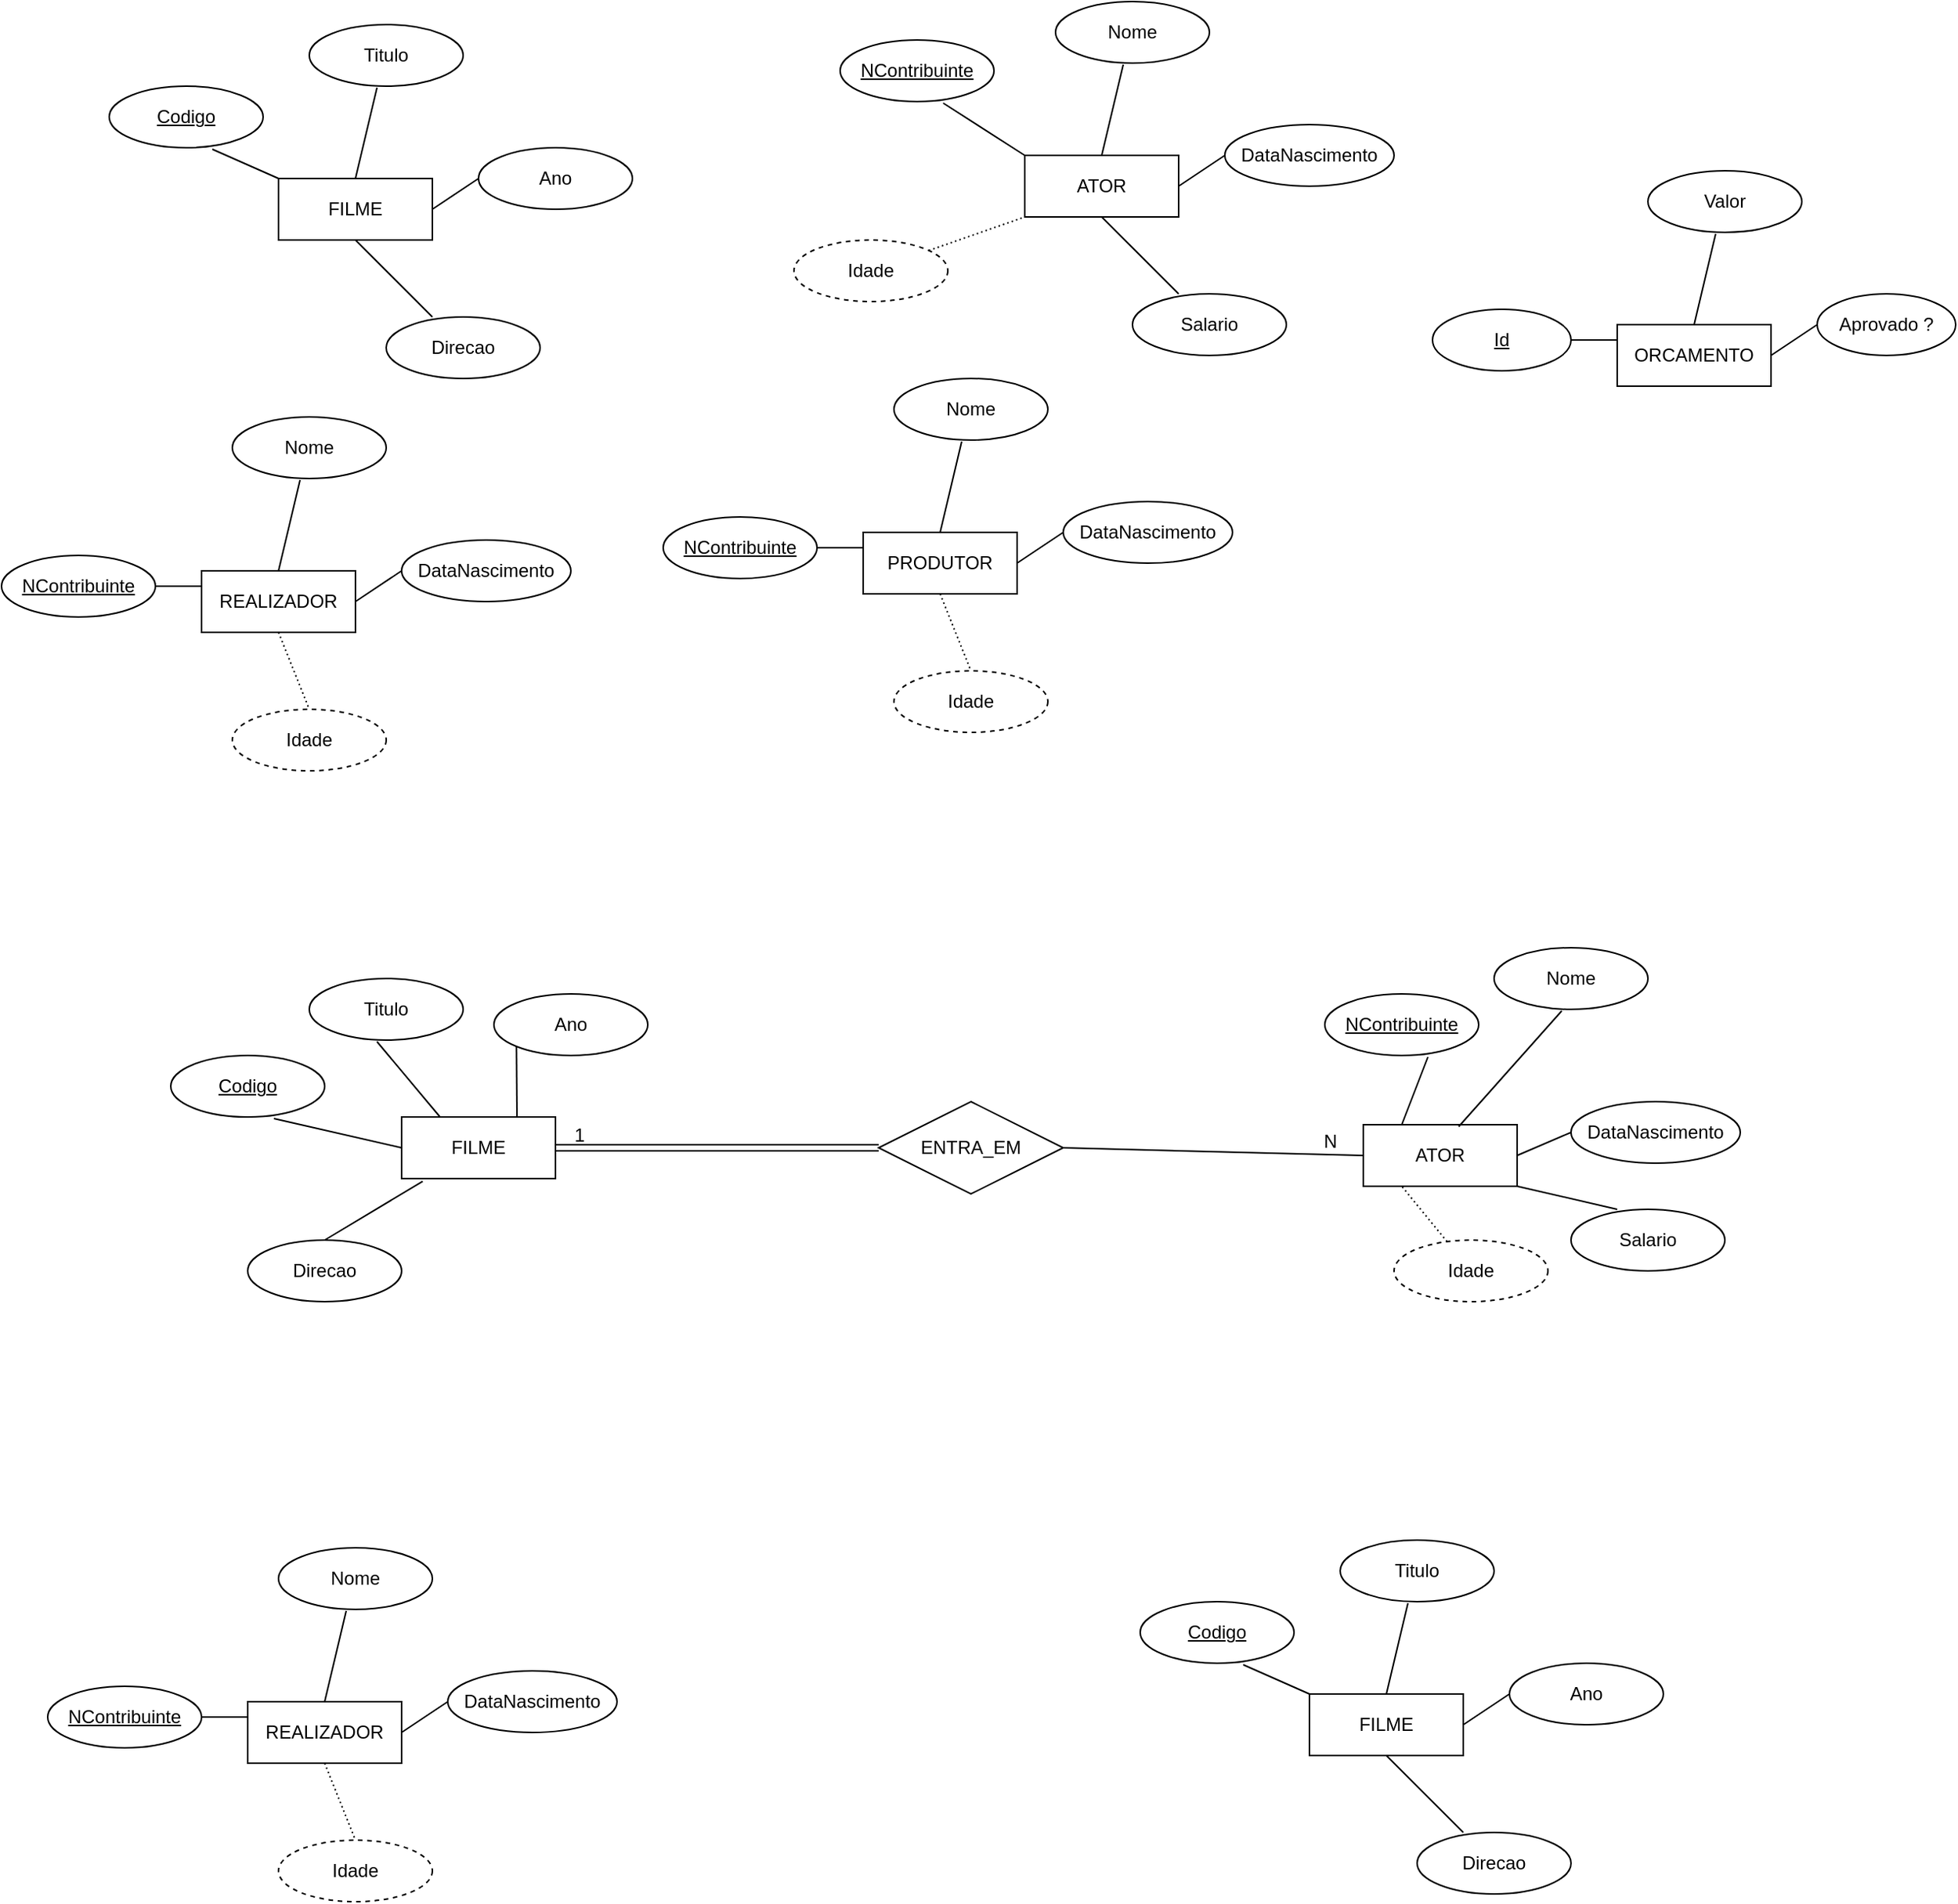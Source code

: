 <mxfile version="24.7.17">
  <diagram name="Página-1" id="Zy3ypAEwutqIXNviKDJ9">
    <mxGraphModel dx="1625" dy="1004" grid="1" gridSize="10" guides="1" tooltips="1" connect="1" arrows="1" fold="1" page="1" pageScale="1" pageWidth="2339" pageHeight="3300" math="0" shadow="0">
      <root>
        <mxCell id="0" />
        <mxCell id="1" parent="0" />
        <mxCell id="h9_s0LnQ5q5esMZgo8oQ-1" value="FILME" style="whiteSpace=wrap;html=1;align=center;" vertex="1" parent="1">
          <mxGeometry x="190" y="120" width="100" height="40" as="geometry" />
        </mxCell>
        <mxCell id="h9_s0LnQ5q5esMZgo8oQ-2" value="Titulo" style="ellipse;whiteSpace=wrap;html=1;align=center;" vertex="1" parent="1">
          <mxGeometry x="210" y="20" width="100" height="40" as="geometry" />
        </mxCell>
        <mxCell id="h9_s0LnQ5q5esMZgo8oQ-3" value="Ano" style="ellipse;whiteSpace=wrap;html=1;align=center;" vertex="1" parent="1">
          <mxGeometry x="320" y="100" width="100" height="40" as="geometry" />
        </mxCell>
        <mxCell id="h9_s0LnQ5q5esMZgo8oQ-4" value="Direcao" style="ellipse;whiteSpace=wrap;html=1;align=center;" vertex="1" parent="1">
          <mxGeometry x="260" y="210" width="100" height="40" as="geometry" />
        </mxCell>
        <mxCell id="h9_s0LnQ5q5esMZgo8oQ-5" value="Codigo" style="ellipse;whiteSpace=wrap;html=1;align=center;fontStyle=4;" vertex="1" parent="1">
          <mxGeometry x="80" y="60" width="100" height="40" as="geometry" />
        </mxCell>
        <mxCell id="h9_s0LnQ5q5esMZgo8oQ-6" value="" style="endArrow=none;html=1;rounded=0;exitX=0.67;exitY=1.025;exitDx=0;exitDy=0;exitPerimeter=0;entryX=0;entryY=0;entryDx=0;entryDy=0;" edge="1" parent="1" source="h9_s0LnQ5q5esMZgo8oQ-5" target="h9_s0LnQ5q5esMZgo8oQ-1">
          <mxGeometry relative="1" as="geometry">
            <mxPoint x="160" y="140" as="sourcePoint" />
            <mxPoint x="320" y="140" as="targetPoint" />
          </mxGeometry>
        </mxCell>
        <mxCell id="h9_s0LnQ5q5esMZgo8oQ-7" value="" style="endArrow=none;html=1;rounded=0;exitX=0.5;exitY=0;exitDx=0;exitDy=0;entryX=0.44;entryY=1.025;entryDx=0;entryDy=0;entryPerimeter=0;" edge="1" parent="1" source="h9_s0LnQ5q5esMZgo8oQ-1" target="h9_s0LnQ5q5esMZgo8oQ-2">
          <mxGeometry relative="1" as="geometry">
            <mxPoint x="127" y="91" as="sourcePoint" />
            <mxPoint x="200" y="130" as="targetPoint" />
          </mxGeometry>
        </mxCell>
        <mxCell id="h9_s0LnQ5q5esMZgo8oQ-8" value="" style="endArrow=none;html=1;rounded=0;exitX=1;exitY=0.5;exitDx=0;exitDy=0;entryX=0;entryY=0.5;entryDx=0;entryDy=0;" edge="1" parent="1" source="h9_s0LnQ5q5esMZgo8oQ-1" target="h9_s0LnQ5q5esMZgo8oQ-3">
          <mxGeometry relative="1" as="geometry">
            <mxPoint x="137" y="101" as="sourcePoint" />
            <mxPoint x="210" y="140" as="targetPoint" />
          </mxGeometry>
        </mxCell>
        <mxCell id="h9_s0LnQ5q5esMZgo8oQ-9" value="" style="endArrow=none;html=1;rounded=0;exitX=0.5;exitY=1;exitDx=0;exitDy=0;entryX=0.3;entryY=0;entryDx=0;entryDy=0;entryPerimeter=0;" edge="1" parent="1" source="h9_s0LnQ5q5esMZgo8oQ-1" target="h9_s0LnQ5q5esMZgo8oQ-4">
          <mxGeometry relative="1" as="geometry">
            <mxPoint x="147" y="111" as="sourcePoint" />
            <mxPoint x="220" y="150" as="targetPoint" />
          </mxGeometry>
        </mxCell>
        <mxCell id="h9_s0LnQ5q5esMZgo8oQ-10" value="ATOR" style="whiteSpace=wrap;html=1;align=center;" vertex="1" parent="1">
          <mxGeometry x="675" y="105" width="100" height="40" as="geometry" />
        </mxCell>
        <mxCell id="h9_s0LnQ5q5esMZgo8oQ-11" value="Nome" style="ellipse;whiteSpace=wrap;html=1;align=center;" vertex="1" parent="1">
          <mxGeometry x="695" y="5" width="100" height="40" as="geometry" />
        </mxCell>
        <mxCell id="h9_s0LnQ5q5esMZgo8oQ-12" value="DataNascimento" style="ellipse;whiteSpace=wrap;html=1;align=center;" vertex="1" parent="1">
          <mxGeometry x="805" y="85" width="110" height="40" as="geometry" />
        </mxCell>
        <mxCell id="h9_s0LnQ5q5esMZgo8oQ-13" value="Salario" style="ellipse;whiteSpace=wrap;html=1;align=center;" vertex="1" parent="1">
          <mxGeometry x="745" y="195" width="100" height="40" as="geometry" />
        </mxCell>
        <mxCell id="h9_s0LnQ5q5esMZgo8oQ-14" value="NContribuinte" style="ellipse;whiteSpace=wrap;html=1;align=center;fontStyle=4;" vertex="1" parent="1">
          <mxGeometry x="555" y="30" width="100" height="40" as="geometry" />
        </mxCell>
        <mxCell id="h9_s0LnQ5q5esMZgo8oQ-15" value="" style="endArrow=none;html=1;rounded=0;exitX=0.67;exitY=1.025;exitDx=0;exitDy=0;exitPerimeter=0;entryX=0;entryY=0;entryDx=0;entryDy=0;" edge="1" parent="1" source="h9_s0LnQ5q5esMZgo8oQ-14" target="h9_s0LnQ5q5esMZgo8oQ-10">
          <mxGeometry relative="1" as="geometry">
            <mxPoint x="645" y="125" as="sourcePoint" />
            <mxPoint x="805" y="125" as="targetPoint" />
          </mxGeometry>
        </mxCell>
        <mxCell id="h9_s0LnQ5q5esMZgo8oQ-16" value="" style="endArrow=none;html=1;rounded=0;exitX=0.5;exitY=0;exitDx=0;exitDy=0;entryX=0.44;entryY=1.025;entryDx=0;entryDy=0;entryPerimeter=0;" edge="1" parent="1" source="h9_s0LnQ5q5esMZgo8oQ-10" target="h9_s0LnQ5q5esMZgo8oQ-11">
          <mxGeometry relative="1" as="geometry">
            <mxPoint x="612" y="76" as="sourcePoint" />
            <mxPoint x="685" y="115" as="targetPoint" />
          </mxGeometry>
        </mxCell>
        <mxCell id="h9_s0LnQ5q5esMZgo8oQ-17" value="" style="endArrow=none;html=1;rounded=0;exitX=1;exitY=0.5;exitDx=0;exitDy=0;entryX=0;entryY=0.5;entryDx=0;entryDy=0;" edge="1" parent="1" source="h9_s0LnQ5q5esMZgo8oQ-10" target="h9_s0LnQ5q5esMZgo8oQ-12">
          <mxGeometry relative="1" as="geometry">
            <mxPoint x="622" y="86" as="sourcePoint" />
            <mxPoint x="695" y="125" as="targetPoint" />
          </mxGeometry>
        </mxCell>
        <mxCell id="h9_s0LnQ5q5esMZgo8oQ-18" value="" style="endArrow=none;html=1;rounded=0;exitX=0.5;exitY=1;exitDx=0;exitDy=0;entryX=0.3;entryY=0;entryDx=0;entryDy=0;entryPerimeter=0;" edge="1" parent="1" source="h9_s0LnQ5q5esMZgo8oQ-10" target="h9_s0LnQ5q5esMZgo8oQ-13">
          <mxGeometry relative="1" as="geometry">
            <mxPoint x="632" y="96" as="sourcePoint" />
            <mxPoint x="705" y="135" as="targetPoint" />
          </mxGeometry>
        </mxCell>
        <mxCell id="h9_s0LnQ5q5esMZgo8oQ-19" value="Idade" style="ellipse;whiteSpace=wrap;html=1;align=center;dashed=1;" vertex="1" parent="1">
          <mxGeometry x="525" y="160" width="100" height="40" as="geometry" />
        </mxCell>
        <mxCell id="h9_s0LnQ5q5esMZgo8oQ-20" value="" style="endArrow=none;html=1;rounded=0;dashed=1;dashPattern=1 2;entryX=0;entryY=1;entryDx=0;entryDy=0;" edge="1" parent="1" source="h9_s0LnQ5q5esMZgo8oQ-19" target="h9_s0LnQ5q5esMZgo8oQ-10">
          <mxGeometry relative="1" as="geometry">
            <mxPoint x="425" y="350" as="sourcePoint" />
            <mxPoint x="585" y="350" as="targetPoint" />
          </mxGeometry>
        </mxCell>
        <mxCell id="h9_s0LnQ5q5esMZgo8oQ-22" value="REALIZADOR" style="whiteSpace=wrap;html=1;align=center;" vertex="1" parent="1">
          <mxGeometry x="140" y="375" width="100" height="40" as="geometry" />
        </mxCell>
        <mxCell id="h9_s0LnQ5q5esMZgo8oQ-23" value="Nome" style="ellipse;whiteSpace=wrap;html=1;align=center;" vertex="1" parent="1">
          <mxGeometry x="160" y="275" width="100" height="40" as="geometry" />
        </mxCell>
        <mxCell id="h9_s0LnQ5q5esMZgo8oQ-24" value="DataNascimento" style="ellipse;whiteSpace=wrap;html=1;align=center;" vertex="1" parent="1">
          <mxGeometry x="270" y="355" width="110" height="40" as="geometry" />
        </mxCell>
        <mxCell id="h9_s0LnQ5q5esMZgo8oQ-26" value="NContribuinte" style="ellipse;whiteSpace=wrap;html=1;align=center;fontStyle=4;" vertex="1" parent="1">
          <mxGeometry x="10" y="365" width="100" height="40" as="geometry" />
        </mxCell>
        <mxCell id="h9_s0LnQ5q5esMZgo8oQ-27" value="" style="endArrow=none;html=1;rounded=0;exitX=1;exitY=0.5;exitDx=0;exitDy=0;entryX=0;entryY=0.25;entryDx=0;entryDy=0;" edge="1" parent="1" source="h9_s0LnQ5q5esMZgo8oQ-26" target="h9_s0LnQ5q5esMZgo8oQ-22">
          <mxGeometry relative="1" as="geometry">
            <mxPoint x="110" y="395" as="sourcePoint" />
            <mxPoint x="270" y="395" as="targetPoint" />
          </mxGeometry>
        </mxCell>
        <mxCell id="h9_s0LnQ5q5esMZgo8oQ-28" value="" style="endArrow=none;html=1;rounded=0;exitX=0.5;exitY=0;exitDx=0;exitDy=0;entryX=0.44;entryY=1.025;entryDx=0;entryDy=0;entryPerimeter=0;" edge="1" parent="1" source="h9_s0LnQ5q5esMZgo8oQ-22" target="h9_s0LnQ5q5esMZgo8oQ-23">
          <mxGeometry relative="1" as="geometry">
            <mxPoint x="77" y="346" as="sourcePoint" />
            <mxPoint x="150" y="385" as="targetPoint" />
          </mxGeometry>
        </mxCell>
        <mxCell id="h9_s0LnQ5q5esMZgo8oQ-29" value="" style="endArrow=none;html=1;rounded=0;exitX=1;exitY=0.5;exitDx=0;exitDy=0;entryX=0;entryY=0.5;entryDx=0;entryDy=0;" edge="1" parent="1" source="h9_s0LnQ5q5esMZgo8oQ-22" target="h9_s0LnQ5q5esMZgo8oQ-24">
          <mxGeometry relative="1" as="geometry">
            <mxPoint x="87" y="356" as="sourcePoint" />
            <mxPoint x="160" y="395" as="targetPoint" />
          </mxGeometry>
        </mxCell>
        <mxCell id="h9_s0LnQ5q5esMZgo8oQ-31" value="Idade" style="ellipse;whiteSpace=wrap;html=1;align=center;dashed=1;" vertex="1" parent="1">
          <mxGeometry x="160" y="465" width="100" height="40" as="geometry" />
        </mxCell>
        <mxCell id="h9_s0LnQ5q5esMZgo8oQ-32" value="" style="endArrow=none;html=1;rounded=0;dashed=1;dashPattern=1 2;entryX=0.5;entryY=0;entryDx=0;entryDy=0;exitX=0.5;exitY=1;exitDx=0;exitDy=0;" edge="1" parent="1" source="h9_s0LnQ5q5esMZgo8oQ-22" target="h9_s0LnQ5q5esMZgo8oQ-31">
          <mxGeometry relative="1" as="geometry">
            <mxPoint x="480" y="335" as="sourcePoint" />
            <mxPoint x="640" y="335" as="targetPoint" />
          </mxGeometry>
        </mxCell>
        <mxCell id="h9_s0LnQ5q5esMZgo8oQ-34" value="PRODUTOR" style="whiteSpace=wrap;html=1;align=center;" vertex="1" parent="1">
          <mxGeometry x="570" y="350" width="100" height="40" as="geometry" />
        </mxCell>
        <mxCell id="h9_s0LnQ5q5esMZgo8oQ-35" value="Nome" style="ellipse;whiteSpace=wrap;html=1;align=center;" vertex="1" parent="1">
          <mxGeometry x="590" y="250" width="100" height="40" as="geometry" />
        </mxCell>
        <mxCell id="h9_s0LnQ5q5esMZgo8oQ-36" value="DataNascimento" style="ellipse;whiteSpace=wrap;html=1;align=center;" vertex="1" parent="1">
          <mxGeometry x="700" y="330" width="110" height="40" as="geometry" />
        </mxCell>
        <mxCell id="h9_s0LnQ5q5esMZgo8oQ-37" value="NContribuinte" style="ellipse;whiteSpace=wrap;html=1;align=center;fontStyle=4;" vertex="1" parent="1">
          <mxGeometry x="440" y="340" width="100" height="40" as="geometry" />
        </mxCell>
        <mxCell id="h9_s0LnQ5q5esMZgo8oQ-38" value="" style="endArrow=none;html=1;rounded=0;exitX=1;exitY=0.5;exitDx=0;exitDy=0;entryX=0;entryY=0.25;entryDx=0;entryDy=0;" edge="1" parent="1" source="h9_s0LnQ5q5esMZgo8oQ-37" target="h9_s0LnQ5q5esMZgo8oQ-34">
          <mxGeometry relative="1" as="geometry">
            <mxPoint x="540" y="370" as="sourcePoint" />
            <mxPoint x="700" y="370" as="targetPoint" />
          </mxGeometry>
        </mxCell>
        <mxCell id="h9_s0LnQ5q5esMZgo8oQ-39" value="" style="endArrow=none;html=1;rounded=0;exitX=0.5;exitY=0;exitDx=0;exitDy=0;entryX=0.44;entryY=1.025;entryDx=0;entryDy=0;entryPerimeter=0;" edge="1" parent="1" source="h9_s0LnQ5q5esMZgo8oQ-34" target="h9_s0LnQ5q5esMZgo8oQ-35">
          <mxGeometry relative="1" as="geometry">
            <mxPoint x="507" y="321" as="sourcePoint" />
            <mxPoint x="580" y="360" as="targetPoint" />
          </mxGeometry>
        </mxCell>
        <mxCell id="h9_s0LnQ5q5esMZgo8oQ-40" value="" style="endArrow=none;html=1;rounded=0;exitX=1;exitY=0.5;exitDx=0;exitDy=0;entryX=0;entryY=0.5;entryDx=0;entryDy=0;" edge="1" parent="1" source="h9_s0LnQ5q5esMZgo8oQ-34" target="h9_s0LnQ5q5esMZgo8oQ-36">
          <mxGeometry relative="1" as="geometry">
            <mxPoint x="517" y="331" as="sourcePoint" />
            <mxPoint x="590" y="370" as="targetPoint" />
          </mxGeometry>
        </mxCell>
        <mxCell id="h9_s0LnQ5q5esMZgo8oQ-41" value="Idade" style="ellipse;whiteSpace=wrap;html=1;align=center;dashed=1;" vertex="1" parent="1">
          <mxGeometry x="590" y="440" width="100" height="40" as="geometry" />
        </mxCell>
        <mxCell id="h9_s0LnQ5q5esMZgo8oQ-42" value="" style="endArrow=none;html=1;rounded=0;dashed=1;dashPattern=1 2;entryX=0.5;entryY=0;entryDx=0;entryDy=0;exitX=0.5;exitY=1;exitDx=0;exitDy=0;" edge="1" parent="1" source="h9_s0LnQ5q5esMZgo8oQ-34" target="h9_s0LnQ5q5esMZgo8oQ-41">
          <mxGeometry relative="1" as="geometry">
            <mxPoint x="910" y="310" as="sourcePoint" />
            <mxPoint x="1070" y="310" as="targetPoint" />
          </mxGeometry>
        </mxCell>
        <mxCell id="h9_s0LnQ5q5esMZgo8oQ-43" value="ORCAMENTO" style="whiteSpace=wrap;html=1;align=center;" vertex="1" parent="1">
          <mxGeometry x="1060" y="215" width="100" height="40" as="geometry" />
        </mxCell>
        <mxCell id="h9_s0LnQ5q5esMZgo8oQ-44" value="Valor" style="ellipse;whiteSpace=wrap;html=1;align=center;" vertex="1" parent="1">
          <mxGeometry x="1080" y="115" width="100" height="40" as="geometry" />
        </mxCell>
        <mxCell id="h9_s0LnQ5q5esMZgo8oQ-45" value="Aprovado ?" style="ellipse;whiteSpace=wrap;html=1;align=center;" vertex="1" parent="1">
          <mxGeometry x="1190" y="195" width="90" height="40" as="geometry" />
        </mxCell>
        <mxCell id="h9_s0LnQ5q5esMZgo8oQ-46" value="Id" style="ellipse;whiteSpace=wrap;html=1;align=center;fontStyle=4;" vertex="1" parent="1">
          <mxGeometry x="940" y="205" width="90" height="40" as="geometry" />
        </mxCell>
        <mxCell id="h9_s0LnQ5q5esMZgo8oQ-47" value="" style="endArrow=none;html=1;rounded=0;exitX=1;exitY=0.5;exitDx=0;exitDy=0;entryX=0;entryY=0.25;entryDx=0;entryDy=0;" edge="1" parent="1" source="h9_s0LnQ5q5esMZgo8oQ-46" target="h9_s0LnQ5q5esMZgo8oQ-43">
          <mxGeometry relative="1" as="geometry">
            <mxPoint x="1030" y="235" as="sourcePoint" />
            <mxPoint x="1190" y="235" as="targetPoint" />
          </mxGeometry>
        </mxCell>
        <mxCell id="h9_s0LnQ5q5esMZgo8oQ-48" value="" style="endArrow=none;html=1;rounded=0;exitX=0.5;exitY=0;exitDx=0;exitDy=0;entryX=0.44;entryY=1.025;entryDx=0;entryDy=0;entryPerimeter=0;" edge="1" parent="1" source="h9_s0LnQ5q5esMZgo8oQ-43" target="h9_s0LnQ5q5esMZgo8oQ-44">
          <mxGeometry relative="1" as="geometry">
            <mxPoint x="997" y="186" as="sourcePoint" />
            <mxPoint x="1070" y="225" as="targetPoint" />
          </mxGeometry>
        </mxCell>
        <mxCell id="h9_s0LnQ5q5esMZgo8oQ-49" value="" style="endArrow=none;html=1;rounded=0;exitX=1;exitY=0.5;exitDx=0;exitDy=0;entryX=0;entryY=0.5;entryDx=0;entryDy=0;" edge="1" parent="1" source="h9_s0LnQ5q5esMZgo8oQ-43" target="h9_s0LnQ5q5esMZgo8oQ-45">
          <mxGeometry relative="1" as="geometry">
            <mxPoint x="1007" y="196" as="sourcePoint" />
            <mxPoint x="1080" y="235" as="targetPoint" />
          </mxGeometry>
        </mxCell>
        <mxCell id="h9_s0LnQ5q5esMZgo8oQ-52" value="ENTRA_EM" style="shape=rhombus;perimeter=rhombusPerimeter;whiteSpace=wrap;html=1;align=center;" vertex="1" parent="1">
          <mxGeometry x="580" y="720" width="120" height="60" as="geometry" />
        </mxCell>
        <mxCell id="h9_s0LnQ5q5esMZgo8oQ-53" value="FILME" style="whiteSpace=wrap;html=1;align=center;" vertex="1" parent="1">
          <mxGeometry x="270" y="730" width="100" height="40" as="geometry" />
        </mxCell>
        <mxCell id="h9_s0LnQ5q5esMZgo8oQ-54" value="Titulo" style="ellipse;whiteSpace=wrap;html=1;align=center;" vertex="1" parent="1">
          <mxGeometry x="210" y="640" width="100" height="40" as="geometry" />
        </mxCell>
        <mxCell id="h9_s0LnQ5q5esMZgo8oQ-55" value="Ano" style="ellipse;whiteSpace=wrap;html=1;align=center;" vertex="1" parent="1">
          <mxGeometry x="330" y="650" width="100" height="40" as="geometry" />
        </mxCell>
        <mxCell id="h9_s0LnQ5q5esMZgo8oQ-56" value="Direcao" style="ellipse;whiteSpace=wrap;html=1;align=center;" vertex="1" parent="1">
          <mxGeometry x="170" y="810" width="100" height="40" as="geometry" />
        </mxCell>
        <mxCell id="h9_s0LnQ5q5esMZgo8oQ-57" value="Codigo" style="ellipse;whiteSpace=wrap;html=1;align=center;fontStyle=4;" vertex="1" parent="1">
          <mxGeometry x="120" y="690" width="100" height="40" as="geometry" />
        </mxCell>
        <mxCell id="h9_s0LnQ5q5esMZgo8oQ-58" value="" style="endArrow=none;html=1;rounded=0;exitX=0.67;exitY=1.025;exitDx=0;exitDy=0;exitPerimeter=0;entryX=0;entryY=0.5;entryDx=0;entryDy=0;" edge="1" parent="1" source="h9_s0LnQ5q5esMZgo8oQ-57" target="h9_s0LnQ5q5esMZgo8oQ-53">
          <mxGeometry relative="1" as="geometry">
            <mxPoint x="240" y="750" as="sourcePoint" />
            <mxPoint x="400" y="750" as="targetPoint" />
          </mxGeometry>
        </mxCell>
        <mxCell id="h9_s0LnQ5q5esMZgo8oQ-59" value="" style="endArrow=none;html=1;rounded=0;exitX=0.25;exitY=0;exitDx=0;exitDy=0;entryX=0.44;entryY=1.025;entryDx=0;entryDy=0;entryPerimeter=0;" edge="1" parent="1" source="h9_s0LnQ5q5esMZgo8oQ-53" target="h9_s0LnQ5q5esMZgo8oQ-54">
          <mxGeometry relative="1" as="geometry">
            <mxPoint x="207" y="701" as="sourcePoint" />
            <mxPoint x="280" y="740" as="targetPoint" />
          </mxGeometry>
        </mxCell>
        <mxCell id="h9_s0LnQ5q5esMZgo8oQ-60" value="" style="endArrow=none;html=1;rounded=0;exitX=0.75;exitY=0;exitDx=0;exitDy=0;entryX=0;entryY=1;entryDx=0;entryDy=0;" edge="1" parent="1" source="h9_s0LnQ5q5esMZgo8oQ-53" target="h9_s0LnQ5q5esMZgo8oQ-55">
          <mxGeometry relative="1" as="geometry">
            <mxPoint x="217" y="711" as="sourcePoint" />
            <mxPoint x="290" y="750" as="targetPoint" />
          </mxGeometry>
        </mxCell>
        <mxCell id="h9_s0LnQ5q5esMZgo8oQ-61" value="" style="endArrow=none;html=1;rounded=0;exitX=0.137;exitY=1.045;exitDx=0;exitDy=0;entryX=0.5;entryY=0;entryDx=0;entryDy=0;exitPerimeter=0;" edge="1" parent="1" source="h9_s0LnQ5q5esMZgo8oQ-53" target="h9_s0LnQ5q5esMZgo8oQ-56">
          <mxGeometry relative="1" as="geometry">
            <mxPoint x="227" y="721" as="sourcePoint" />
            <mxPoint x="300" y="760" as="targetPoint" />
          </mxGeometry>
        </mxCell>
        <mxCell id="h9_s0LnQ5q5esMZgo8oQ-62" value="ATOR" style="whiteSpace=wrap;html=1;align=center;" vertex="1" parent="1">
          <mxGeometry x="895" y="735" width="100" height="40" as="geometry" />
        </mxCell>
        <mxCell id="h9_s0LnQ5q5esMZgo8oQ-63" value="Nome" style="ellipse;whiteSpace=wrap;html=1;align=center;" vertex="1" parent="1">
          <mxGeometry x="980" y="620" width="100" height="40" as="geometry" />
        </mxCell>
        <mxCell id="h9_s0LnQ5q5esMZgo8oQ-64" value="DataNascimento" style="ellipse;whiteSpace=wrap;html=1;align=center;" vertex="1" parent="1">
          <mxGeometry x="1030" y="720" width="110" height="40" as="geometry" />
        </mxCell>
        <mxCell id="h9_s0LnQ5q5esMZgo8oQ-65" value="Salario" style="ellipse;whiteSpace=wrap;html=1;align=center;" vertex="1" parent="1">
          <mxGeometry x="1030" y="790" width="100" height="40" as="geometry" />
        </mxCell>
        <mxCell id="h9_s0LnQ5q5esMZgo8oQ-66" value="NContribuinte" style="ellipse;whiteSpace=wrap;html=1;align=center;fontStyle=4;" vertex="1" parent="1">
          <mxGeometry x="870" y="650" width="100" height="40" as="geometry" />
        </mxCell>
        <mxCell id="h9_s0LnQ5q5esMZgo8oQ-67" value="" style="endArrow=none;html=1;rounded=0;exitX=0.67;exitY=1.025;exitDx=0;exitDy=0;exitPerimeter=0;entryX=0.25;entryY=0;entryDx=0;entryDy=0;" edge="1" parent="1" source="h9_s0LnQ5q5esMZgo8oQ-66" target="h9_s0LnQ5q5esMZgo8oQ-62">
          <mxGeometry relative="1" as="geometry">
            <mxPoint x="865" y="755" as="sourcePoint" />
            <mxPoint x="1025" y="755" as="targetPoint" />
          </mxGeometry>
        </mxCell>
        <mxCell id="h9_s0LnQ5q5esMZgo8oQ-68" value="" style="endArrow=none;html=1;rounded=0;entryX=0.44;entryY=1.025;entryDx=0;entryDy=0;entryPerimeter=0;exitX=0.62;exitY=0.031;exitDx=0;exitDy=0;exitPerimeter=0;" edge="1" parent="1" source="h9_s0LnQ5q5esMZgo8oQ-62" target="h9_s0LnQ5q5esMZgo8oQ-63">
          <mxGeometry relative="1" as="geometry">
            <mxPoint x="970" y="730" as="sourcePoint" />
            <mxPoint x="905" y="745" as="targetPoint" />
          </mxGeometry>
        </mxCell>
        <mxCell id="h9_s0LnQ5q5esMZgo8oQ-69" value="" style="endArrow=none;html=1;rounded=0;exitX=1;exitY=0.5;exitDx=0;exitDy=0;entryX=0;entryY=0.5;entryDx=0;entryDy=0;" edge="1" parent="1" source="h9_s0LnQ5q5esMZgo8oQ-62" target="h9_s0LnQ5q5esMZgo8oQ-64">
          <mxGeometry relative="1" as="geometry">
            <mxPoint x="842" y="716" as="sourcePoint" />
            <mxPoint x="915" y="755" as="targetPoint" />
          </mxGeometry>
        </mxCell>
        <mxCell id="h9_s0LnQ5q5esMZgo8oQ-70" value="" style="endArrow=none;html=1;rounded=0;exitX=1;exitY=1;exitDx=0;exitDy=0;entryX=0.3;entryY=0;entryDx=0;entryDy=0;entryPerimeter=0;" edge="1" parent="1" source="h9_s0LnQ5q5esMZgo8oQ-62" target="h9_s0LnQ5q5esMZgo8oQ-65">
          <mxGeometry relative="1" as="geometry">
            <mxPoint x="852" y="726" as="sourcePoint" />
            <mxPoint x="925" y="765" as="targetPoint" />
          </mxGeometry>
        </mxCell>
        <mxCell id="h9_s0LnQ5q5esMZgo8oQ-71" value="Idade" style="ellipse;whiteSpace=wrap;html=1;align=center;dashed=1;" vertex="1" parent="1">
          <mxGeometry x="915" y="810" width="100" height="40" as="geometry" />
        </mxCell>
        <mxCell id="h9_s0LnQ5q5esMZgo8oQ-72" value="" style="endArrow=none;html=1;rounded=0;dashed=1;dashPattern=1 2;entryX=0.25;entryY=1;entryDx=0;entryDy=0;" edge="1" parent="1" source="h9_s0LnQ5q5esMZgo8oQ-71" target="h9_s0LnQ5q5esMZgo8oQ-62">
          <mxGeometry relative="1" as="geometry">
            <mxPoint x="645" y="980" as="sourcePoint" />
            <mxPoint x="805" y="980" as="targetPoint" />
          </mxGeometry>
        </mxCell>
        <mxCell id="h9_s0LnQ5q5esMZgo8oQ-78" value="" style="shape=link;html=1;rounded=0;exitX=1;exitY=0.5;exitDx=0;exitDy=0;entryX=0;entryY=0.5;entryDx=0;entryDy=0;" edge="1" parent="1" source="h9_s0LnQ5q5esMZgo8oQ-53" target="h9_s0LnQ5q5esMZgo8oQ-52">
          <mxGeometry relative="1" as="geometry">
            <mxPoint x="610" y="740" as="sourcePoint" />
            <mxPoint x="770" y="740" as="targetPoint" />
          </mxGeometry>
        </mxCell>
        <mxCell id="h9_s0LnQ5q5esMZgo8oQ-79" value="1" style="resizable=0;html=1;whiteSpace=wrap;align=right;verticalAlign=bottom;" connectable="0" vertex="1" parent="h9_s0LnQ5q5esMZgo8oQ-78">
          <mxGeometry x="1" relative="1" as="geometry">
            <mxPoint x="-190" as="offset" />
          </mxGeometry>
        </mxCell>
        <mxCell id="h9_s0LnQ5q5esMZgo8oQ-80" value="" style="endArrow=none;html=1;rounded=0;entryX=0;entryY=0.5;entryDx=0;entryDy=0;exitX=1;exitY=0.5;exitDx=0;exitDy=0;" edge="1" parent="1" source="h9_s0LnQ5q5esMZgo8oQ-52" target="h9_s0LnQ5q5esMZgo8oQ-62">
          <mxGeometry relative="1" as="geometry">
            <mxPoint x="610" y="740" as="sourcePoint" />
            <mxPoint x="770" y="740" as="targetPoint" />
          </mxGeometry>
        </mxCell>
        <mxCell id="h9_s0LnQ5q5esMZgo8oQ-81" value="N" style="resizable=0;html=1;whiteSpace=wrap;align=right;verticalAlign=bottom;" connectable="0" vertex="1" parent="h9_s0LnQ5q5esMZgo8oQ-80">
          <mxGeometry x="1" relative="1" as="geometry">
            <mxPoint x="-15" as="offset" />
          </mxGeometry>
        </mxCell>
        <mxCell id="h9_s0LnQ5q5esMZgo8oQ-82" value="REALIZADOR" style="whiteSpace=wrap;html=1;align=center;" vertex="1" parent="1">
          <mxGeometry x="170" y="1110" width="100" height="40" as="geometry" />
        </mxCell>
        <mxCell id="h9_s0LnQ5q5esMZgo8oQ-83" value="Nome" style="ellipse;whiteSpace=wrap;html=1;align=center;" vertex="1" parent="1">
          <mxGeometry x="190" y="1010" width="100" height="40" as="geometry" />
        </mxCell>
        <mxCell id="h9_s0LnQ5q5esMZgo8oQ-84" value="DataNascimento" style="ellipse;whiteSpace=wrap;html=1;align=center;" vertex="1" parent="1">
          <mxGeometry x="300" y="1090" width="110" height="40" as="geometry" />
        </mxCell>
        <mxCell id="h9_s0LnQ5q5esMZgo8oQ-85" value="NContribuinte" style="ellipse;whiteSpace=wrap;html=1;align=center;fontStyle=4;" vertex="1" parent="1">
          <mxGeometry x="40" y="1100" width="100" height="40" as="geometry" />
        </mxCell>
        <mxCell id="h9_s0LnQ5q5esMZgo8oQ-86" value="" style="endArrow=none;html=1;rounded=0;exitX=1;exitY=0.5;exitDx=0;exitDy=0;entryX=0;entryY=0.25;entryDx=0;entryDy=0;" edge="1" parent="1" source="h9_s0LnQ5q5esMZgo8oQ-85" target="h9_s0LnQ5q5esMZgo8oQ-82">
          <mxGeometry relative="1" as="geometry">
            <mxPoint x="140" y="1130" as="sourcePoint" />
            <mxPoint x="300" y="1130" as="targetPoint" />
          </mxGeometry>
        </mxCell>
        <mxCell id="h9_s0LnQ5q5esMZgo8oQ-87" value="" style="endArrow=none;html=1;rounded=0;exitX=0.5;exitY=0;exitDx=0;exitDy=0;entryX=0.44;entryY=1.025;entryDx=0;entryDy=0;entryPerimeter=0;" edge="1" parent="1" source="h9_s0LnQ5q5esMZgo8oQ-82" target="h9_s0LnQ5q5esMZgo8oQ-83">
          <mxGeometry relative="1" as="geometry">
            <mxPoint x="107" y="1081" as="sourcePoint" />
            <mxPoint x="180" y="1120" as="targetPoint" />
          </mxGeometry>
        </mxCell>
        <mxCell id="h9_s0LnQ5q5esMZgo8oQ-88" value="" style="endArrow=none;html=1;rounded=0;exitX=1;exitY=0.5;exitDx=0;exitDy=0;entryX=0;entryY=0.5;entryDx=0;entryDy=0;" edge="1" parent="1" source="h9_s0LnQ5q5esMZgo8oQ-82" target="h9_s0LnQ5q5esMZgo8oQ-84">
          <mxGeometry relative="1" as="geometry">
            <mxPoint x="117" y="1091" as="sourcePoint" />
            <mxPoint x="190" y="1130" as="targetPoint" />
          </mxGeometry>
        </mxCell>
        <mxCell id="h9_s0LnQ5q5esMZgo8oQ-89" value="Idade" style="ellipse;whiteSpace=wrap;html=1;align=center;dashed=1;" vertex="1" parent="1">
          <mxGeometry x="190" y="1200" width="100" height="40" as="geometry" />
        </mxCell>
        <mxCell id="h9_s0LnQ5q5esMZgo8oQ-90" value="" style="endArrow=none;html=1;rounded=0;dashed=1;dashPattern=1 2;entryX=0.5;entryY=0;entryDx=0;entryDy=0;exitX=0.5;exitY=1;exitDx=0;exitDy=0;" edge="1" parent="1" source="h9_s0LnQ5q5esMZgo8oQ-82" target="h9_s0LnQ5q5esMZgo8oQ-89">
          <mxGeometry relative="1" as="geometry">
            <mxPoint x="510" y="1070" as="sourcePoint" />
            <mxPoint x="670" y="1070" as="targetPoint" />
          </mxGeometry>
        </mxCell>
        <mxCell id="h9_s0LnQ5q5esMZgo8oQ-91" value="FILME" style="whiteSpace=wrap;html=1;align=center;" vertex="1" parent="1">
          <mxGeometry x="860" y="1105" width="100" height="40" as="geometry" />
        </mxCell>
        <mxCell id="h9_s0LnQ5q5esMZgo8oQ-92" value="Titulo" style="ellipse;whiteSpace=wrap;html=1;align=center;" vertex="1" parent="1">
          <mxGeometry x="880" y="1005" width="100" height="40" as="geometry" />
        </mxCell>
        <mxCell id="h9_s0LnQ5q5esMZgo8oQ-93" value="Ano" style="ellipse;whiteSpace=wrap;html=1;align=center;" vertex="1" parent="1">
          <mxGeometry x="990" y="1085" width="100" height="40" as="geometry" />
        </mxCell>
        <mxCell id="h9_s0LnQ5q5esMZgo8oQ-94" value="Direcao" style="ellipse;whiteSpace=wrap;html=1;align=center;" vertex="1" parent="1">
          <mxGeometry x="930" y="1195" width="100" height="40" as="geometry" />
        </mxCell>
        <mxCell id="h9_s0LnQ5q5esMZgo8oQ-95" value="Codigo" style="ellipse;whiteSpace=wrap;html=1;align=center;fontStyle=4;" vertex="1" parent="1">
          <mxGeometry x="750" y="1045" width="100" height="40" as="geometry" />
        </mxCell>
        <mxCell id="h9_s0LnQ5q5esMZgo8oQ-96" value="" style="endArrow=none;html=1;rounded=0;exitX=0.67;exitY=1.025;exitDx=0;exitDy=0;exitPerimeter=0;entryX=0;entryY=0;entryDx=0;entryDy=0;" edge="1" parent="1" source="h9_s0LnQ5q5esMZgo8oQ-95" target="h9_s0LnQ5q5esMZgo8oQ-91">
          <mxGeometry relative="1" as="geometry">
            <mxPoint x="830" y="1125" as="sourcePoint" />
            <mxPoint x="990" y="1125" as="targetPoint" />
          </mxGeometry>
        </mxCell>
        <mxCell id="h9_s0LnQ5q5esMZgo8oQ-97" value="" style="endArrow=none;html=1;rounded=0;exitX=0.5;exitY=0;exitDx=0;exitDy=0;entryX=0.44;entryY=1.025;entryDx=0;entryDy=0;entryPerimeter=0;" edge="1" parent="1" source="h9_s0LnQ5q5esMZgo8oQ-91" target="h9_s0LnQ5q5esMZgo8oQ-92">
          <mxGeometry relative="1" as="geometry">
            <mxPoint x="797" y="1076" as="sourcePoint" />
            <mxPoint x="870" y="1115" as="targetPoint" />
          </mxGeometry>
        </mxCell>
        <mxCell id="h9_s0LnQ5q5esMZgo8oQ-98" value="" style="endArrow=none;html=1;rounded=0;exitX=1;exitY=0.5;exitDx=0;exitDy=0;entryX=0;entryY=0.5;entryDx=0;entryDy=0;" edge="1" parent="1" source="h9_s0LnQ5q5esMZgo8oQ-91" target="h9_s0LnQ5q5esMZgo8oQ-93">
          <mxGeometry relative="1" as="geometry">
            <mxPoint x="807" y="1086" as="sourcePoint" />
            <mxPoint x="880" y="1125" as="targetPoint" />
          </mxGeometry>
        </mxCell>
        <mxCell id="h9_s0LnQ5q5esMZgo8oQ-99" value="" style="endArrow=none;html=1;rounded=0;exitX=0.5;exitY=1;exitDx=0;exitDy=0;entryX=0.3;entryY=0;entryDx=0;entryDy=0;entryPerimeter=0;" edge="1" parent="1" source="h9_s0LnQ5q5esMZgo8oQ-91" target="h9_s0LnQ5q5esMZgo8oQ-94">
          <mxGeometry relative="1" as="geometry">
            <mxPoint x="817" y="1096" as="sourcePoint" />
            <mxPoint x="890" y="1135" as="targetPoint" />
          </mxGeometry>
        </mxCell>
      </root>
    </mxGraphModel>
  </diagram>
</mxfile>
